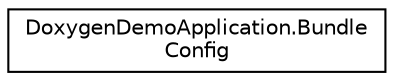 digraph "Graphical Class Hierarchy"
{
  edge [fontname="Helvetica",fontsize="10",labelfontname="Helvetica",labelfontsize="10"];
  node [fontname="Helvetica",fontsize="10",shape=record];
  rankdir="LR";
  Node0 [label="DoxygenDemoApplication.Bundle\lConfig",height=0.2,width=0.4,color="black", fillcolor="white", style="filled",URL="$class_doxygen_demo_application_1_1_bundle_config.html"];
}
